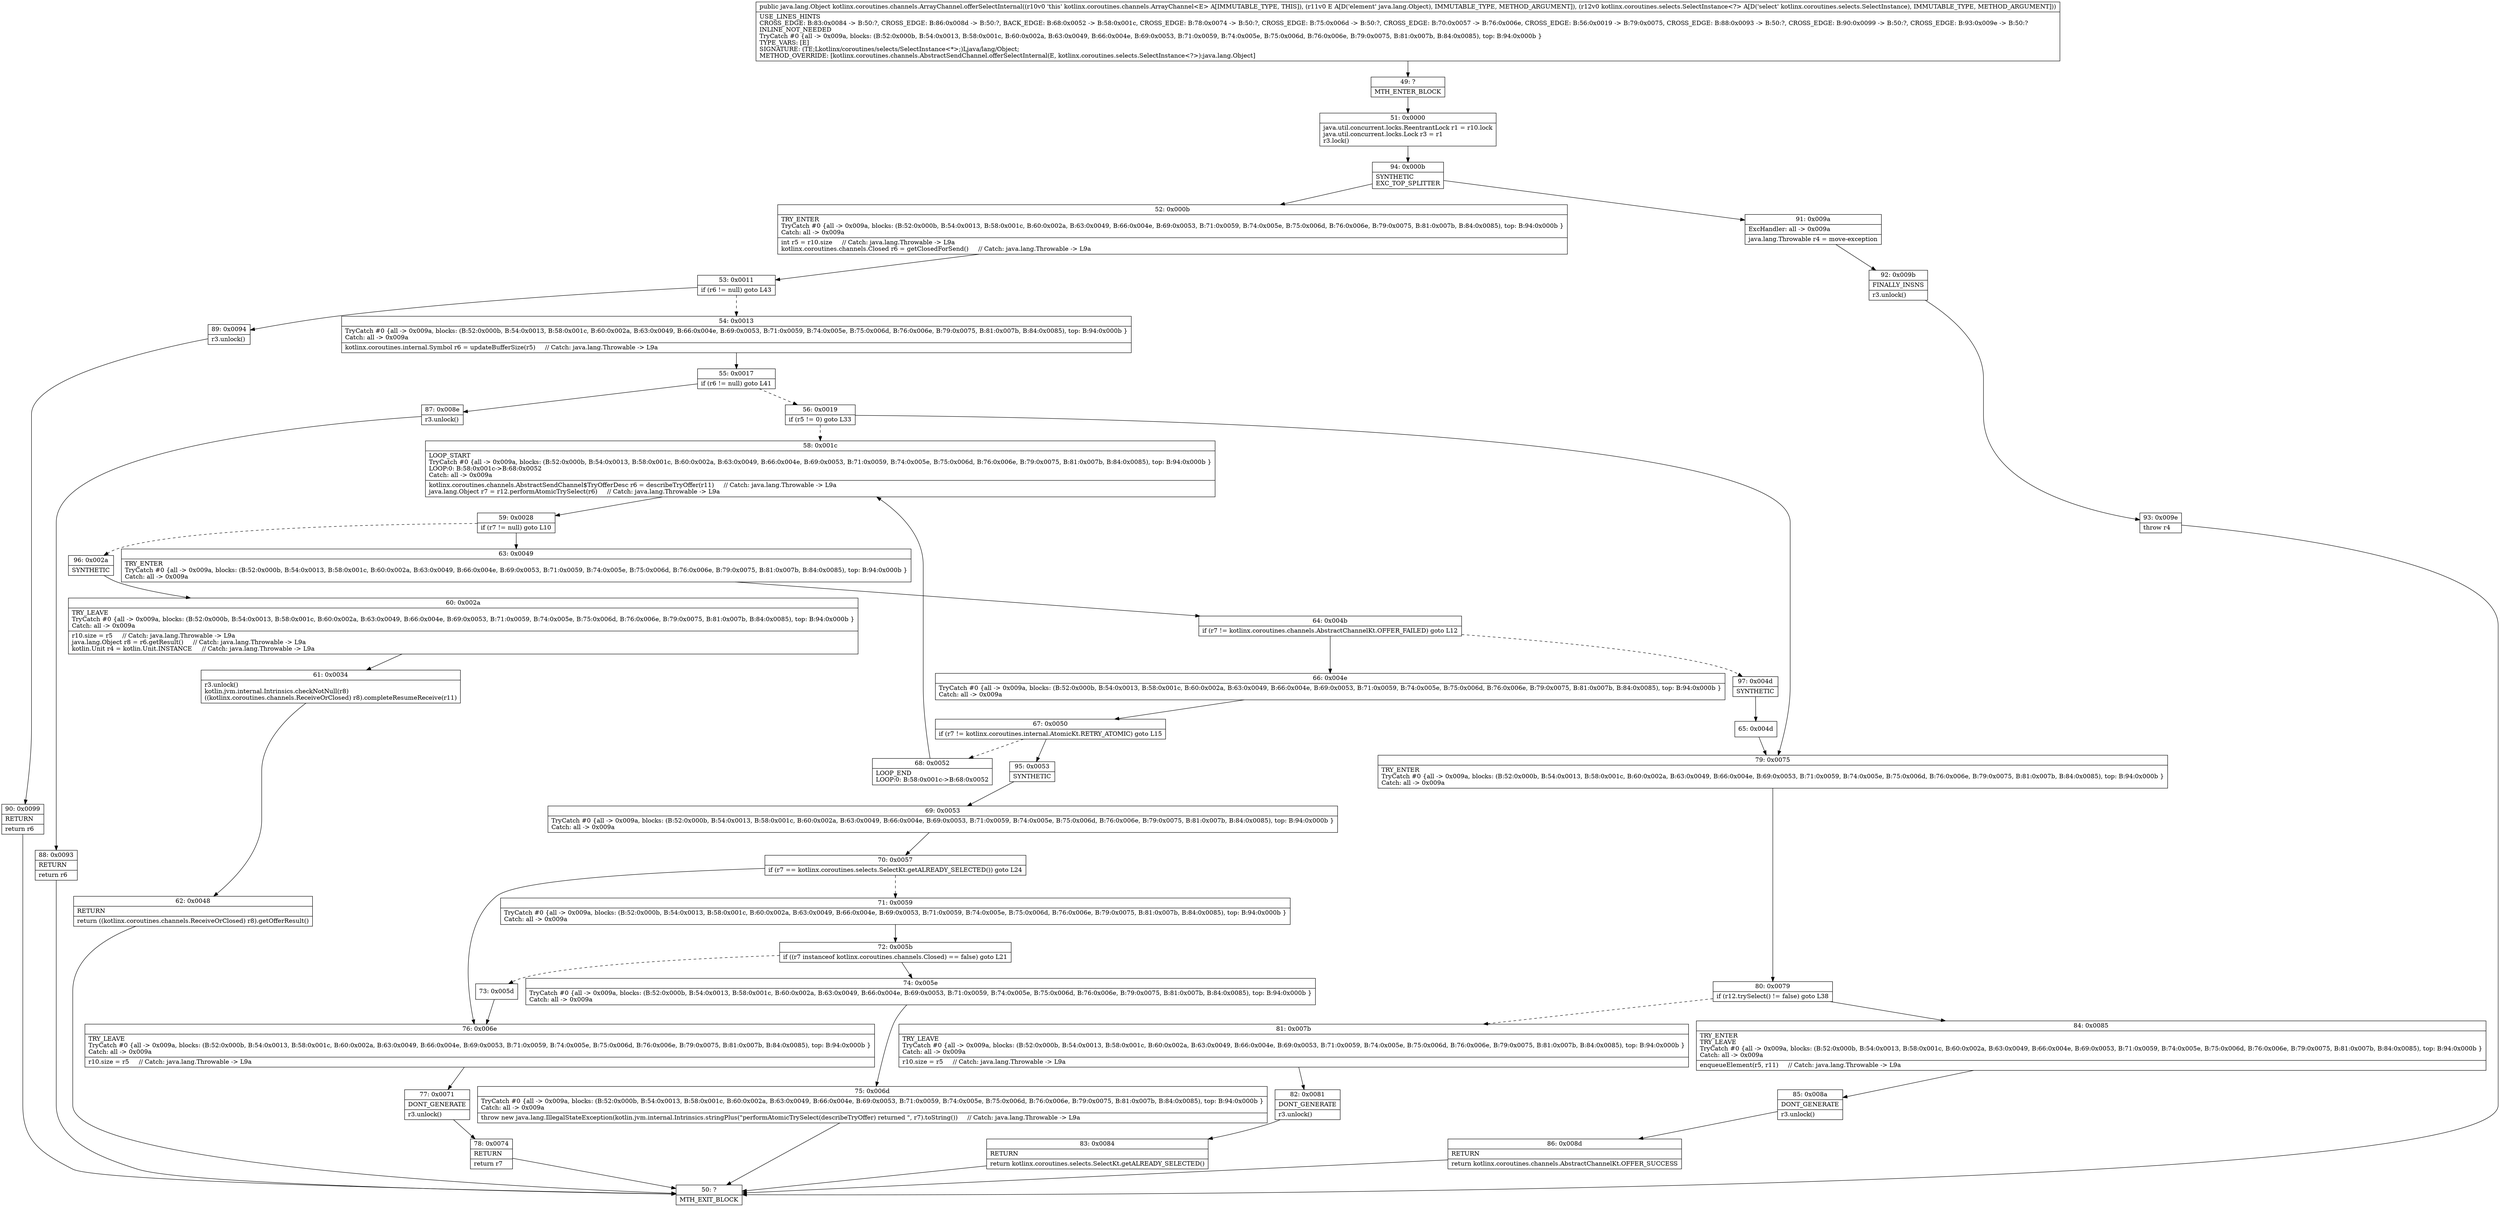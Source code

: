 digraph "CFG forkotlinx.coroutines.channels.ArrayChannel.offerSelectInternal(Ljava\/lang\/Object;Lkotlinx\/coroutines\/selects\/SelectInstance;)Ljava\/lang\/Object;" {
Node_49 [shape=record,label="{49\:\ ?|MTH_ENTER_BLOCK\l}"];
Node_51 [shape=record,label="{51\:\ 0x0000|java.util.concurrent.locks.ReentrantLock r1 = r10.lock\ljava.util.concurrent.locks.Lock r3 = r1\lr3.lock()\l}"];
Node_94 [shape=record,label="{94\:\ 0x000b|SYNTHETIC\lEXC_TOP_SPLITTER\l}"];
Node_52 [shape=record,label="{52\:\ 0x000b|TRY_ENTER\lTryCatch #0 \{all \-\> 0x009a, blocks: (B:52:0x000b, B:54:0x0013, B:58:0x001c, B:60:0x002a, B:63:0x0049, B:66:0x004e, B:69:0x0053, B:71:0x0059, B:74:0x005e, B:75:0x006d, B:76:0x006e, B:79:0x0075, B:81:0x007b, B:84:0x0085), top: B:94:0x000b \}\lCatch: all \-\> 0x009a\l|int r5 = r10.size     \/\/ Catch: java.lang.Throwable \-\> L9a\lkotlinx.coroutines.channels.Closed r6 = getClosedForSend()     \/\/ Catch: java.lang.Throwable \-\> L9a\l}"];
Node_53 [shape=record,label="{53\:\ 0x0011|if (r6 != null) goto L43\l}"];
Node_54 [shape=record,label="{54\:\ 0x0013|TryCatch #0 \{all \-\> 0x009a, blocks: (B:52:0x000b, B:54:0x0013, B:58:0x001c, B:60:0x002a, B:63:0x0049, B:66:0x004e, B:69:0x0053, B:71:0x0059, B:74:0x005e, B:75:0x006d, B:76:0x006e, B:79:0x0075, B:81:0x007b, B:84:0x0085), top: B:94:0x000b \}\lCatch: all \-\> 0x009a\l|kotlinx.coroutines.internal.Symbol r6 = updateBufferSize(r5)     \/\/ Catch: java.lang.Throwable \-\> L9a\l}"];
Node_55 [shape=record,label="{55\:\ 0x0017|if (r6 != null) goto L41\l}"];
Node_56 [shape=record,label="{56\:\ 0x0019|if (r5 != 0) goto L33\l}"];
Node_58 [shape=record,label="{58\:\ 0x001c|LOOP_START\lTryCatch #0 \{all \-\> 0x009a, blocks: (B:52:0x000b, B:54:0x0013, B:58:0x001c, B:60:0x002a, B:63:0x0049, B:66:0x004e, B:69:0x0053, B:71:0x0059, B:74:0x005e, B:75:0x006d, B:76:0x006e, B:79:0x0075, B:81:0x007b, B:84:0x0085), top: B:94:0x000b \}\lLOOP:0: B:58:0x001c\-\>B:68:0x0052\lCatch: all \-\> 0x009a\l|kotlinx.coroutines.channels.AbstractSendChannel$TryOfferDesc r6 = describeTryOffer(r11)     \/\/ Catch: java.lang.Throwable \-\> L9a\ljava.lang.Object r7 = r12.performAtomicTrySelect(r6)     \/\/ Catch: java.lang.Throwable \-\> L9a\l}"];
Node_59 [shape=record,label="{59\:\ 0x0028|if (r7 != null) goto L10\l}"];
Node_63 [shape=record,label="{63\:\ 0x0049|TRY_ENTER\lTryCatch #0 \{all \-\> 0x009a, blocks: (B:52:0x000b, B:54:0x0013, B:58:0x001c, B:60:0x002a, B:63:0x0049, B:66:0x004e, B:69:0x0053, B:71:0x0059, B:74:0x005e, B:75:0x006d, B:76:0x006e, B:79:0x0075, B:81:0x007b, B:84:0x0085), top: B:94:0x000b \}\lCatch: all \-\> 0x009a\l}"];
Node_64 [shape=record,label="{64\:\ 0x004b|if (r7 != kotlinx.coroutines.channels.AbstractChannelKt.OFFER_FAILED) goto L12\l}"];
Node_66 [shape=record,label="{66\:\ 0x004e|TryCatch #0 \{all \-\> 0x009a, blocks: (B:52:0x000b, B:54:0x0013, B:58:0x001c, B:60:0x002a, B:63:0x0049, B:66:0x004e, B:69:0x0053, B:71:0x0059, B:74:0x005e, B:75:0x006d, B:76:0x006e, B:79:0x0075, B:81:0x007b, B:84:0x0085), top: B:94:0x000b \}\lCatch: all \-\> 0x009a\l}"];
Node_67 [shape=record,label="{67\:\ 0x0050|if (r7 != kotlinx.coroutines.internal.AtomicKt.RETRY_ATOMIC) goto L15\l}"];
Node_68 [shape=record,label="{68\:\ 0x0052|LOOP_END\lLOOP:0: B:58:0x001c\-\>B:68:0x0052\l}"];
Node_95 [shape=record,label="{95\:\ 0x0053|SYNTHETIC\l}"];
Node_69 [shape=record,label="{69\:\ 0x0053|TryCatch #0 \{all \-\> 0x009a, blocks: (B:52:0x000b, B:54:0x0013, B:58:0x001c, B:60:0x002a, B:63:0x0049, B:66:0x004e, B:69:0x0053, B:71:0x0059, B:74:0x005e, B:75:0x006d, B:76:0x006e, B:79:0x0075, B:81:0x007b, B:84:0x0085), top: B:94:0x000b \}\lCatch: all \-\> 0x009a\l}"];
Node_70 [shape=record,label="{70\:\ 0x0057|if (r7 == kotlinx.coroutines.selects.SelectKt.getALREADY_SELECTED()) goto L24\l}"];
Node_71 [shape=record,label="{71\:\ 0x0059|TryCatch #0 \{all \-\> 0x009a, blocks: (B:52:0x000b, B:54:0x0013, B:58:0x001c, B:60:0x002a, B:63:0x0049, B:66:0x004e, B:69:0x0053, B:71:0x0059, B:74:0x005e, B:75:0x006d, B:76:0x006e, B:79:0x0075, B:81:0x007b, B:84:0x0085), top: B:94:0x000b \}\lCatch: all \-\> 0x009a\l}"];
Node_72 [shape=record,label="{72\:\ 0x005b|if ((r7 instanceof kotlinx.coroutines.channels.Closed) == false) goto L21\l}"];
Node_73 [shape=record,label="{73\:\ 0x005d}"];
Node_74 [shape=record,label="{74\:\ 0x005e|TryCatch #0 \{all \-\> 0x009a, blocks: (B:52:0x000b, B:54:0x0013, B:58:0x001c, B:60:0x002a, B:63:0x0049, B:66:0x004e, B:69:0x0053, B:71:0x0059, B:74:0x005e, B:75:0x006d, B:76:0x006e, B:79:0x0075, B:81:0x007b, B:84:0x0085), top: B:94:0x000b \}\lCatch: all \-\> 0x009a\l}"];
Node_75 [shape=record,label="{75\:\ 0x006d|TryCatch #0 \{all \-\> 0x009a, blocks: (B:52:0x000b, B:54:0x0013, B:58:0x001c, B:60:0x002a, B:63:0x0049, B:66:0x004e, B:69:0x0053, B:71:0x0059, B:74:0x005e, B:75:0x006d, B:76:0x006e, B:79:0x0075, B:81:0x007b, B:84:0x0085), top: B:94:0x000b \}\lCatch: all \-\> 0x009a\l|throw new java.lang.IllegalStateException(kotlin.jvm.internal.Intrinsics.stringPlus(\"performAtomicTrySelect(describeTryOffer) returned \", r7).toString())     \/\/ Catch: java.lang.Throwable \-\> L9a\l}"];
Node_50 [shape=record,label="{50\:\ ?|MTH_EXIT_BLOCK\l}"];
Node_76 [shape=record,label="{76\:\ 0x006e|TRY_LEAVE\lTryCatch #0 \{all \-\> 0x009a, blocks: (B:52:0x000b, B:54:0x0013, B:58:0x001c, B:60:0x002a, B:63:0x0049, B:66:0x004e, B:69:0x0053, B:71:0x0059, B:74:0x005e, B:75:0x006d, B:76:0x006e, B:79:0x0075, B:81:0x007b, B:84:0x0085), top: B:94:0x000b \}\lCatch: all \-\> 0x009a\l|r10.size = r5     \/\/ Catch: java.lang.Throwable \-\> L9a\l}"];
Node_77 [shape=record,label="{77\:\ 0x0071|DONT_GENERATE\l|r3.unlock()\l}"];
Node_78 [shape=record,label="{78\:\ 0x0074|RETURN\l|return r7\l}"];
Node_97 [shape=record,label="{97\:\ 0x004d|SYNTHETIC\l}"];
Node_65 [shape=record,label="{65\:\ 0x004d}"];
Node_96 [shape=record,label="{96\:\ 0x002a|SYNTHETIC\l}"];
Node_60 [shape=record,label="{60\:\ 0x002a|TRY_LEAVE\lTryCatch #0 \{all \-\> 0x009a, blocks: (B:52:0x000b, B:54:0x0013, B:58:0x001c, B:60:0x002a, B:63:0x0049, B:66:0x004e, B:69:0x0053, B:71:0x0059, B:74:0x005e, B:75:0x006d, B:76:0x006e, B:79:0x0075, B:81:0x007b, B:84:0x0085), top: B:94:0x000b \}\lCatch: all \-\> 0x009a\l|r10.size = r5     \/\/ Catch: java.lang.Throwable \-\> L9a\ljava.lang.Object r8 = r6.getResult()     \/\/ Catch: java.lang.Throwable \-\> L9a\lkotlin.Unit r4 = kotlin.Unit.INSTANCE     \/\/ Catch: java.lang.Throwable \-\> L9a\l}"];
Node_61 [shape=record,label="{61\:\ 0x0034|r3.unlock()\lkotlin.jvm.internal.Intrinsics.checkNotNull(r8)\l((kotlinx.coroutines.channels.ReceiveOrClosed) r8).completeResumeReceive(r11)\l}"];
Node_62 [shape=record,label="{62\:\ 0x0048|RETURN\l|return ((kotlinx.coroutines.channels.ReceiveOrClosed) r8).getOfferResult()\l}"];
Node_79 [shape=record,label="{79\:\ 0x0075|TRY_ENTER\lTryCatch #0 \{all \-\> 0x009a, blocks: (B:52:0x000b, B:54:0x0013, B:58:0x001c, B:60:0x002a, B:63:0x0049, B:66:0x004e, B:69:0x0053, B:71:0x0059, B:74:0x005e, B:75:0x006d, B:76:0x006e, B:79:0x0075, B:81:0x007b, B:84:0x0085), top: B:94:0x000b \}\lCatch: all \-\> 0x009a\l}"];
Node_80 [shape=record,label="{80\:\ 0x0079|if (r12.trySelect() != false) goto L38\l}"];
Node_81 [shape=record,label="{81\:\ 0x007b|TRY_LEAVE\lTryCatch #0 \{all \-\> 0x009a, blocks: (B:52:0x000b, B:54:0x0013, B:58:0x001c, B:60:0x002a, B:63:0x0049, B:66:0x004e, B:69:0x0053, B:71:0x0059, B:74:0x005e, B:75:0x006d, B:76:0x006e, B:79:0x0075, B:81:0x007b, B:84:0x0085), top: B:94:0x000b \}\lCatch: all \-\> 0x009a\l|r10.size = r5     \/\/ Catch: java.lang.Throwable \-\> L9a\l}"];
Node_82 [shape=record,label="{82\:\ 0x0081|DONT_GENERATE\l|r3.unlock()\l}"];
Node_83 [shape=record,label="{83\:\ 0x0084|RETURN\l|return kotlinx.coroutines.selects.SelectKt.getALREADY_SELECTED()\l}"];
Node_84 [shape=record,label="{84\:\ 0x0085|TRY_ENTER\lTRY_LEAVE\lTryCatch #0 \{all \-\> 0x009a, blocks: (B:52:0x000b, B:54:0x0013, B:58:0x001c, B:60:0x002a, B:63:0x0049, B:66:0x004e, B:69:0x0053, B:71:0x0059, B:74:0x005e, B:75:0x006d, B:76:0x006e, B:79:0x0075, B:81:0x007b, B:84:0x0085), top: B:94:0x000b \}\lCatch: all \-\> 0x009a\l|enqueueElement(r5, r11)     \/\/ Catch: java.lang.Throwable \-\> L9a\l}"];
Node_85 [shape=record,label="{85\:\ 0x008a|DONT_GENERATE\l|r3.unlock()\l}"];
Node_86 [shape=record,label="{86\:\ 0x008d|RETURN\l|return kotlinx.coroutines.channels.AbstractChannelKt.OFFER_SUCCESS\l}"];
Node_87 [shape=record,label="{87\:\ 0x008e|r3.unlock()\l}"];
Node_88 [shape=record,label="{88\:\ 0x0093|RETURN\l|return r6\l}"];
Node_89 [shape=record,label="{89\:\ 0x0094|r3.unlock()\l}"];
Node_90 [shape=record,label="{90\:\ 0x0099|RETURN\l|return r6\l}"];
Node_91 [shape=record,label="{91\:\ 0x009a|ExcHandler: all \-\> 0x009a\l|java.lang.Throwable r4 = move\-exception\l}"];
Node_92 [shape=record,label="{92\:\ 0x009b|FINALLY_INSNS\l|r3.unlock()\l}"];
Node_93 [shape=record,label="{93\:\ 0x009e|throw r4\l}"];
MethodNode[shape=record,label="{public java.lang.Object kotlinx.coroutines.channels.ArrayChannel.offerSelectInternal((r10v0 'this' kotlinx.coroutines.channels.ArrayChannel\<E\> A[IMMUTABLE_TYPE, THIS]), (r11v0 E A[D('element' java.lang.Object), IMMUTABLE_TYPE, METHOD_ARGUMENT]), (r12v0 kotlinx.coroutines.selects.SelectInstance\<?\> A[D('select' kotlinx.coroutines.selects.SelectInstance), IMMUTABLE_TYPE, METHOD_ARGUMENT]))  | USE_LINES_HINTS\lCROSS_EDGE: B:83:0x0084 \-\> B:50:?, CROSS_EDGE: B:86:0x008d \-\> B:50:?, BACK_EDGE: B:68:0x0052 \-\> B:58:0x001c, CROSS_EDGE: B:78:0x0074 \-\> B:50:?, CROSS_EDGE: B:75:0x006d \-\> B:50:?, CROSS_EDGE: B:70:0x0057 \-\> B:76:0x006e, CROSS_EDGE: B:56:0x0019 \-\> B:79:0x0075, CROSS_EDGE: B:88:0x0093 \-\> B:50:?, CROSS_EDGE: B:90:0x0099 \-\> B:50:?, CROSS_EDGE: B:93:0x009e \-\> B:50:?\lINLINE_NOT_NEEDED\lTryCatch #0 \{all \-\> 0x009a, blocks: (B:52:0x000b, B:54:0x0013, B:58:0x001c, B:60:0x002a, B:63:0x0049, B:66:0x004e, B:69:0x0053, B:71:0x0059, B:74:0x005e, B:75:0x006d, B:76:0x006e, B:79:0x0075, B:81:0x007b, B:84:0x0085), top: B:94:0x000b \}\lTYPE_VARS: [E]\lSIGNATURE: (TE;Lkotlinx\/coroutines\/selects\/SelectInstance\<*\>;)Ljava\/lang\/Object;\lMETHOD_OVERRIDE: [kotlinx.coroutines.channels.AbstractSendChannel.offerSelectInternal(E, kotlinx.coroutines.selects.SelectInstance\<?\>):java.lang.Object]\l}"];
MethodNode -> Node_49;Node_49 -> Node_51;
Node_51 -> Node_94;
Node_94 -> Node_52;
Node_94 -> Node_91;
Node_52 -> Node_53;
Node_53 -> Node_54[style=dashed];
Node_53 -> Node_89;
Node_54 -> Node_55;
Node_55 -> Node_56[style=dashed];
Node_55 -> Node_87;
Node_56 -> Node_58[style=dashed];
Node_56 -> Node_79;
Node_58 -> Node_59;
Node_59 -> Node_63;
Node_59 -> Node_96[style=dashed];
Node_63 -> Node_64;
Node_64 -> Node_66;
Node_64 -> Node_97[style=dashed];
Node_66 -> Node_67;
Node_67 -> Node_68[style=dashed];
Node_67 -> Node_95;
Node_68 -> Node_58;
Node_95 -> Node_69;
Node_69 -> Node_70;
Node_70 -> Node_71[style=dashed];
Node_70 -> Node_76;
Node_71 -> Node_72;
Node_72 -> Node_73[style=dashed];
Node_72 -> Node_74;
Node_73 -> Node_76;
Node_74 -> Node_75;
Node_75 -> Node_50;
Node_76 -> Node_77;
Node_77 -> Node_78;
Node_78 -> Node_50;
Node_97 -> Node_65;
Node_65 -> Node_79;
Node_96 -> Node_60;
Node_60 -> Node_61;
Node_61 -> Node_62;
Node_62 -> Node_50;
Node_79 -> Node_80;
Node_80 -> Node_81[style=dashed];
Node_80 -> Node_84;
Node_81 -> Node_82;
Node_82 -> Node_83;
Node_83 -> Node_50;
Node_84 -> Node_85;
Node_85 -> Node_86;
Node_86 -> Node_50;
Node_87 -> Node_88;
Node_88 -> Node_50;
Node_89 -> Node_90;
Node_90 -> Node_50;
Node_91 -> Node_92;
Node_92 -> Node_93;
Node_93 -> Node_50;
}

